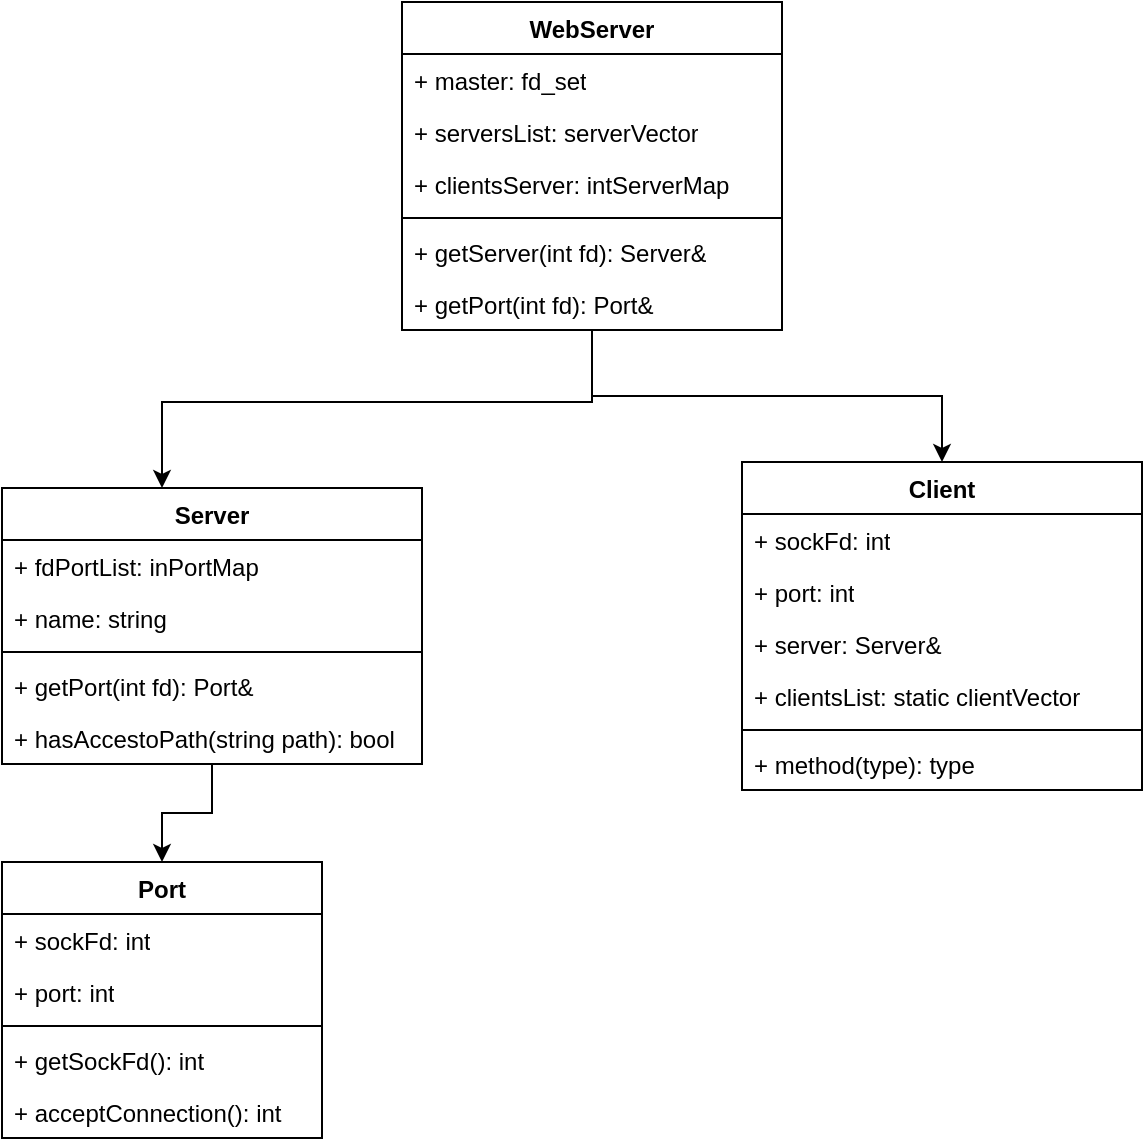 <mxfile version="22.0.4" type="device">
  <diagram name="Page-1" id="exuCS_qK_Pu5S5YRh86N">
    <mxGraphModel dx="686" dy="1093" grid="1" gridSize="10" guides="1" tooltips="1" connect="1" arrows="1" fold="1" page="1" pageScale="1" pageWidth="827" pageHeight="1169" math="0" shadow="0">
      <root>
        <mxCell id="0" />
        <mxCell id="1" parent="0" />
        <mxCell id="583NijjHx3-b83Eap_vo-8" style="edgeStyle=orthogonalEdgeStyle;rounded=0;orthogonalLoop=1;jettySize=auto;html=1;" edge="1" parent="1" source="7pixnsAGQdrV5JoGAkK8-17" target="7pixnsAGQdrV5JoGAkK8-21">
          <mxGeometry relative="1" as="geometry">
            <Array as="points">
              <mxPoint x="385" y="230" />
              <mxPoint x="170" y="230" />
            </Array>
          </mxGeometry>
        </mxCell>
        <mxCell id="583NijjHx3-b83Eap_vo-9" style="edgeStyle=orthogonalEdgeStyle;rounded=0;orthogonalLoop=1;jettySize=auto;html=1;" edge="1" parent="1" source="7pixnsAGQdrV5JoGAkK8-17" target="583NijjHx3-b83Eap_vo-1">
          <mxGeometry relative="1" as="geometry" />
        </mxCell>
        <mxCell id="7pixnsAGQdrV5JoGAkK8-17" value="WebServer" style="swimlane;fontStyle=1;align=center;verticalAlign=top;childLayout=stackLayout;horizontal=1;startSize=26;horizontalStack=0;resizeParent=1;resizeParentMax=0;resizeLast=0;collapsible=1;marginBottom=0;whiteSpace=wrap;html=1;" parent="1" vertex="1">
          <mxGeometry x="290" y="30" width="190" height="164" as="geometry" />
        </mxCell>
        <mxCell id="7pixnsAGQdrV5JoGAkK8-6" value="+ master: fd_set" style="text;strokeColor=none;fillColor=none;align=left;verticalAlign=top;spacingLeft=4;spacingRight=4;overflow=hidden;rotatable=0;points=[[0,0.5],[1,0.5]];portConstraint=eastwest;whiteSpace=wrap;html=1;" parent="7pixnsAGQdrV5JoGAkK8-17" vertex="1">
          <mxGeometry y="26" width="190" height="26" as="geometry" />
        </mxCell>
        <mxCell id="7pixnsAGQdrV5JoGAkK8-7" value="+ serversList: serverVector" style="text;strokeColor=none;fillColor=none;align=left;verticalAlign=top;spacingLeft=4;spacingRight=4;overflow=hidden;rotatable=0;points=[[0,0.5],[1,0.5]];portConstraint=eastwest;whiteSpace=wrap;html=1;" parent="7pixnsAGQdrV5JoGAkK8-17" vertex="1">
          <mxGeometry y="52" width="190" height="26" as="geometry" />
        </mxCell>
        <mxCell id="7pixnsAGQdrV5JoGAkK8-38" value="+ clientsServer: intServerMap" style="text;strokeColor=none;fillColor=none;align=left;verticalAlign=top;spacingLeft=4;spacingRight=4;overflow=hidden;rotatable=0;points=[[0,0.5],[1,0.5]];portConstraint=eastwest;whiteSpace=wrap;html=1;" parent="7pixnsAGQdrV5JoGAkK8-17" vertex="1">
          <mxGeometry y="78" width="190" height="26" as="geometry" />
        </mxCell>
        <mxCell id="7pixnsAGQdrV5JoGAkK8-19" value="" style="line;strokeWidth=1;fillColor=none;align=left;verticalAlign=middle;spacingTop=-1;spacingLeft=3;spacingRight=3;rotatable=0;labelPosition=right;points=[];portConstraint=eastwest;strokeColor=inherit;" parent="7pixnsAGQdrV5JoGAkK8-17" vertex="1">
          <mxGeometry y="104" width="190" height="8" as="geometry" />
        </mxCell>
        <mxCell id="7pixnsAGQdrV5JoGAkK8-20" value="+ getServer(int fd): Server&amp;amp;" style="text;strokeColor=none;fillColor=none;align=left;verticalAlign=top;spacingLeft=4;spacingRight=4;overflow=hidden;rotatable=0;points=[[0,0.5],[1,0.5]];portConstraint=eastwest;whiteSpace=wrap;html=1;" parent="7pixnsAGQdrV5JoGAkK8-17" vertex="1">
          <mxGeometry y="112" width="190" height="26" as="geometry" />
        </mxCell>
        <mxCell id="7pixnsAGQdrV5JoGAkK8-30" value="+ getPort(int fd): Port&amp;amp;" style="text;strokeColor=none;fillColor=none;align=left;verticalAlign=top;spacingLeft=4;spacingRight=4;overflow=hidden;rotatable=0;points=[[0,0.5],[1,0.5]];portConstraint=eastwest;whiteSpace=wrap;html=1;" parent="7pixnsAGQdrV5JoGAkK8-17" vertex="1">
          <mxGeometry y="138" width="190" height="26" as="geometry" />
        </mxCell>
        <mxCell id="583NijjHx3-b83Eap_vo-10" style="edgeStyle=orthogonalEdgeStyle;rounded=0;orthogonalLoop=1;jettySize=auto;html=1;entryX=0.5;entryY=0;entryDx=0;entryDy=0;" edge="1" parent="1" source="7pixnsAGQdrV5JoGAkK8-21" target="7pixnsAGQdrV5JoGAkK8-25">
          <mxGeometry relative="1" as="geometry" />
        </mxCell>
        <mxCell id="7pixnsAGQdrV5JoGAkK8-21" value="Server" style="swimlane;fontStyle=1;align=center;verticalAlign=top;childLayout=stackLayout;horizontal=1;startSize=26;horizontalStack=0;resizeParent=1;resizeParentMax=0;resizeLast=0;collapsible=1;marginBottom=0;whiteSpace=wrap;html=1;" parent="1" vertex="1">
          <mxGeometry x="90" y="273" width="210" height="138" as="geometry" />
        </mxCell>
        <mxCell id="7pixnsAGQdrV5JoGAkK8-11" value="+ fdPortList: inPortMap" style="text;strokeColor=none;fillColor=none;align=left;verticalAlign=top;spacingLeft=4;spacingRight=4;overflow=hidden;rotatable=0;points=[[0,0.5],[1,0.5]];portConstraint=eastwest;whiteSpace=wrap;html=1;" parent="7pixnsAGQdrV5JoGAkK8-21" vertex="1">
          <mxGeometry y="26" width="210" height="26" as="geometry" />
        </mxCell>
        <mxCell id="7pixnsAGQdrV5JoGAkK8-10" value="+ name: string" style="text;strokeColor=none;fillColor=none;align=left;verticalAlign=top;spacingLeft=4;spacingRight=4;overflow=hidden;rotatable=0;points=[[0,0.5],[1,0.5]];portConstraint=eastwest;whiteSpace=wrap;html=1;" parent="7pixnsAGQdrV5JoGAkK8-21" vertex="1">
          <mxGeometry y="52" width="210" height="26" as="geometry" />
        </mxCell>
        <mxCell id="7pixnsAGQdrV5JoGAkK8-23" value="" style="line;strokeWidth=1;fillColor=none;align=left;verticalAlign=middle;spacingTop=-1;spacingLeft=3;spacingRight=3;rotatable=0;labelPosition=right;points=[];portConstraint=eastwest;strokeColor=inherit;" parent="7pixnsAGQdrV5JoGAkK8-21" vertex="1">
          <mxGeometry y="78" width="210" height="8" as="geometry" />
        </mxCell>
        <mxCell id="7pixnsAGQdrV5JoGAkK8-24" value="+ getPort(int fd): Port&amp;amp;" style="text;strokeColor=none;fillColor=none;align=left;verticalAlign=top;spacingLeft=4;spacingRight=4;overflow=hidden;rotatable=0;points=[[0,0.5],[1,0.5]];portConstraint=eastwest;whiteSpace=wrap;html=1;" parent="7pixnsAGQdrV5JoGAkK8-21" vertex="1">
          <mxGeometry y="86" width="210" height="26" as="geometry" />
        </mxCell>
        <mxCell id="583NijjHx3-b83Eap_vo-13" value="+ hasAccestoPath(string path): bool" style="text;strokeColor=none;fillColor=none;align=left;verticalAlign=top;spacingLeft=4;spacingRight=4;overflow=hidden;rotatable=0;points=[[0,0.5],[1,0.5]];portConstraint=eastwest;whiteSpace=wrap;html=1;" vertex="1" parent="7pixnsAGQdrV5JoGAkK8-21">
          <mxGeometry y="112" width="210" height="26" as="geometry" />
        </mxCell>
        <mxCell id="7pixnsAGQdrV5JoGAkK8-25" value="Port" style="swimlane;fontStyle=1;align=center;verticalAlign=top;childLayout=stackLayout;horizontal=1;startSize=26;horizontalStack=0;resizeParent=1;resizeParentMax=0;resizeLast=0;collapsible=1;marginBottom=0;whiteSpace=wrap;html=1;" parent="1" vertex="1">
          <mxGeometry x="90" y="460" width="160" height="138" as="geometry" />
        </mxCell>
        <mxCell id="7pixnsAGQdrV5JoGAkK8-14" value="+ sockFd: int" style="text;strokeColor=none;fillColor=none;align=left;verticalAlign=top;spacingLeft=4;spacingRight=4;overflow=hidden;rotatable=0;points=[[0,0.5],[1,0.5]];portConstraint=eastwest;whiteSpace=wrap;html=1;" parent="7pixnsAGQdrV5JoGAkK8-25" vertex="1">
          <mxGeometry y="26" width="160" height="26" as="geometry" />
        </mxCell>
        <mxCell id="7pixnsAGQdrV5JoGAkK8-15" value="+ port: int" style="text;strokeColor=none;fillColor=none;align=left;verticalAlign=top;spacingLeft=4;spacingRight=4;overflow=hidden;rotatable=0;points=[[0,0.5],[1,0.5]];portConstraint=eastwest;whiteSpace=wrap;html=1;" parent="7pixnsAGQdrV5JoGAkK8-25" vertex="1">
          <mxGeometry y="52" width="160" height="26" as="geometry" />
        </mxCell>
        <mxCell id="7pixnsAGQdrV5JoGAkK8-27" value="" style="line;strokeWidth=1;fillColor=none;align=left;verticalAlign=middle;spacingTop=-1;spacingLeft=3;spacingRight=3;rotatable=0;labelPosition=right;points=[];portConstraint=eastwest;strokeColor=inherit;" parent="7pixnsAGQdrV5JoGAkK8-25" vertex="1">
          <mxGeometry y="78" width="160" height="8" as="geometry" />
        </mxCell>
        <mxCell id="7pixnsAGQdrV5JoGAkK8-28" value="+ getSockFd(): int" style="text;strokeColor=none;fillColor=none;align=left;verticalAlign=top;spacingLeft=4;spacingRight=4;overflow=hidden;rotatable=0;points=[[0,0.5],[1,0.5]];portConstraint=eastwest;whiteSpace=wrap;html=1;" parent="7pixnsAGQdrV5JoGAkK8-25" vertex="1">
          <mxGeometry y="86" width="160" height="26" as="geometry" />
        </mxCell>
        <mxCell id="583NijjHx3-b83Eap_vo-14" value="+ acceptConnection(): int" style="text;strokeColor=none;fillColor=none;align=left;verticalAlign=top;spacingLeft=4;spacingRight=4;overflow=hidden;rotatable=0;points=[[0,0.5],[1,0.5]];portConstraint=eastwest;whiteSpace=wrap;html=1;" vertex="1" parent="7pixnsAGQdrV5JoGAkK8-25">
          <mxGeometry y="112" width="160" height="26" as="geometry" />
        </mxCell>
        <mxCell id="583NijjHx3-b83Eap_vo-1" value="Client" style="swimlane;fontStyle=1;align=center;verticalAlign=top;childLayout=stackLayout;horizontal=1;startSize=26;horizontalStack=0;resizeParent=1;resizeParentMax=0;resizeLast=0;collapsible=1;marginBottom=0;whiteSpace=wrap;html=1;" vertex="1" parent="1">
          <mxGeometry x="460" y="260" width="200" height="164" as="geometry" />
        </mxCell>
        <mxCell id="583NijjHx3-b83Eap_vo-2" value="+ sockFd: int" style="text;strokeColor=none;fillColor=none;align=left;verticalAlign=top;spacingLeft=4;spacingRight=4;overflow=hidden;rotatable=0;points=[[0,0.5],[1,0.5]];portConstraint=eastwest;whiteSpace=wrap;html=1;" vertex="1" parent="583NijjHx3-b83Eap_vo-1">
          <mxGeometry y="26" width="200" height="26" as="geometry" />
        </mxCell>
        <mxCell id="583NijjHx3-b83Eap_vo-7" value="+ port: int" style="text;strokeColor=none;fillColor=none;align=left;verticalAlign=top;spacingLeft=4;spacingRight=4;overflow=hidden;rotatable=0;points=[[0,0.5],[1,0.5]];portConstraint=eastwest;whiteSpace=wrap;html=1;" vertex="1" parent="583NijjHx3-b83Eap_vo-1">
          <mxGeometry y="52" width="200" height="26" as="geometry" />
        </mxCell>
        <mxCell id="583NijjHx3-b83Eap_vo-5" value="+ server: Server&amp;amp;" style="text;strokeColor=none;fillColor=none;align=left;verticalAlign=top;spacingLeft=4;spacingRight=4;overflow=hidden;rotatable=0;points=[[0,0.5],[1,0.5]];portConstraint=eastwest;whiteSpace=wrap;html=1;" vertex="1" parent="583NijjHx3-b83Eap_vo-1">
          <mxGeometry y="78" width="200" height="26" as="geometry" />
        </mxCell>
        <mxCell id="583NijjHx3-b83Eap_vo-11" value="+ clientsList: static clientVector" style="text;strokeColor=none;fillColor=none;align=left;verticalAlign=top;spacingLeft=4;spacingRight=4;overflow=hidden;rotatable=0;points=[[0,0.5],[1,0.5]];portConstraint=eastwest;whiteSpace=wrap;html=1;" vertex="1" parent="583NijjHx3-b83Eap_vo-1">
          <mxGeometry y="104" width="200" height="26" as="geometry" />
        </mxCell>
        <mxCell id="583NijjHx3-b83Eap_vo-3" value="" style="line;strokeWidth=1;fillColor=none;align=left;verticalAlign=middle;spacingTop=-1;spacingLeft=3;spacingRight=3;rotatable=0;labelPosition=right;points=[];portConstraint=eastwest;strokeColor=inherit;" vertex="1" parent="583NijjHx3-b83Eap_vo-1">
          <mxGeometry y="130" width="200" height="8" as="geometry" />
        </mxCell>
        <mxCell id="583NijjHx3-b83Eap_vo-4" value="+ method(type): type" style="text;strokeColor=none;fillColor=none;align=left;verticalAlign=top;spacingLeft=4;spacingRight=4;overflow=hidden;rotatable=0;points=[[0,0.5],[1,0.5]];portConstraint=eastwest;whiteSpace=wrap;html=1;" vertex="1" parent="583NijjHx3-b83Eap_vo-1">
          <mxGeometry y="138" width="200" height="26" as="geometry" />
        </mxCell>
      </root>
    </mxGraphModel>
  </diagram>
</mxfile>
